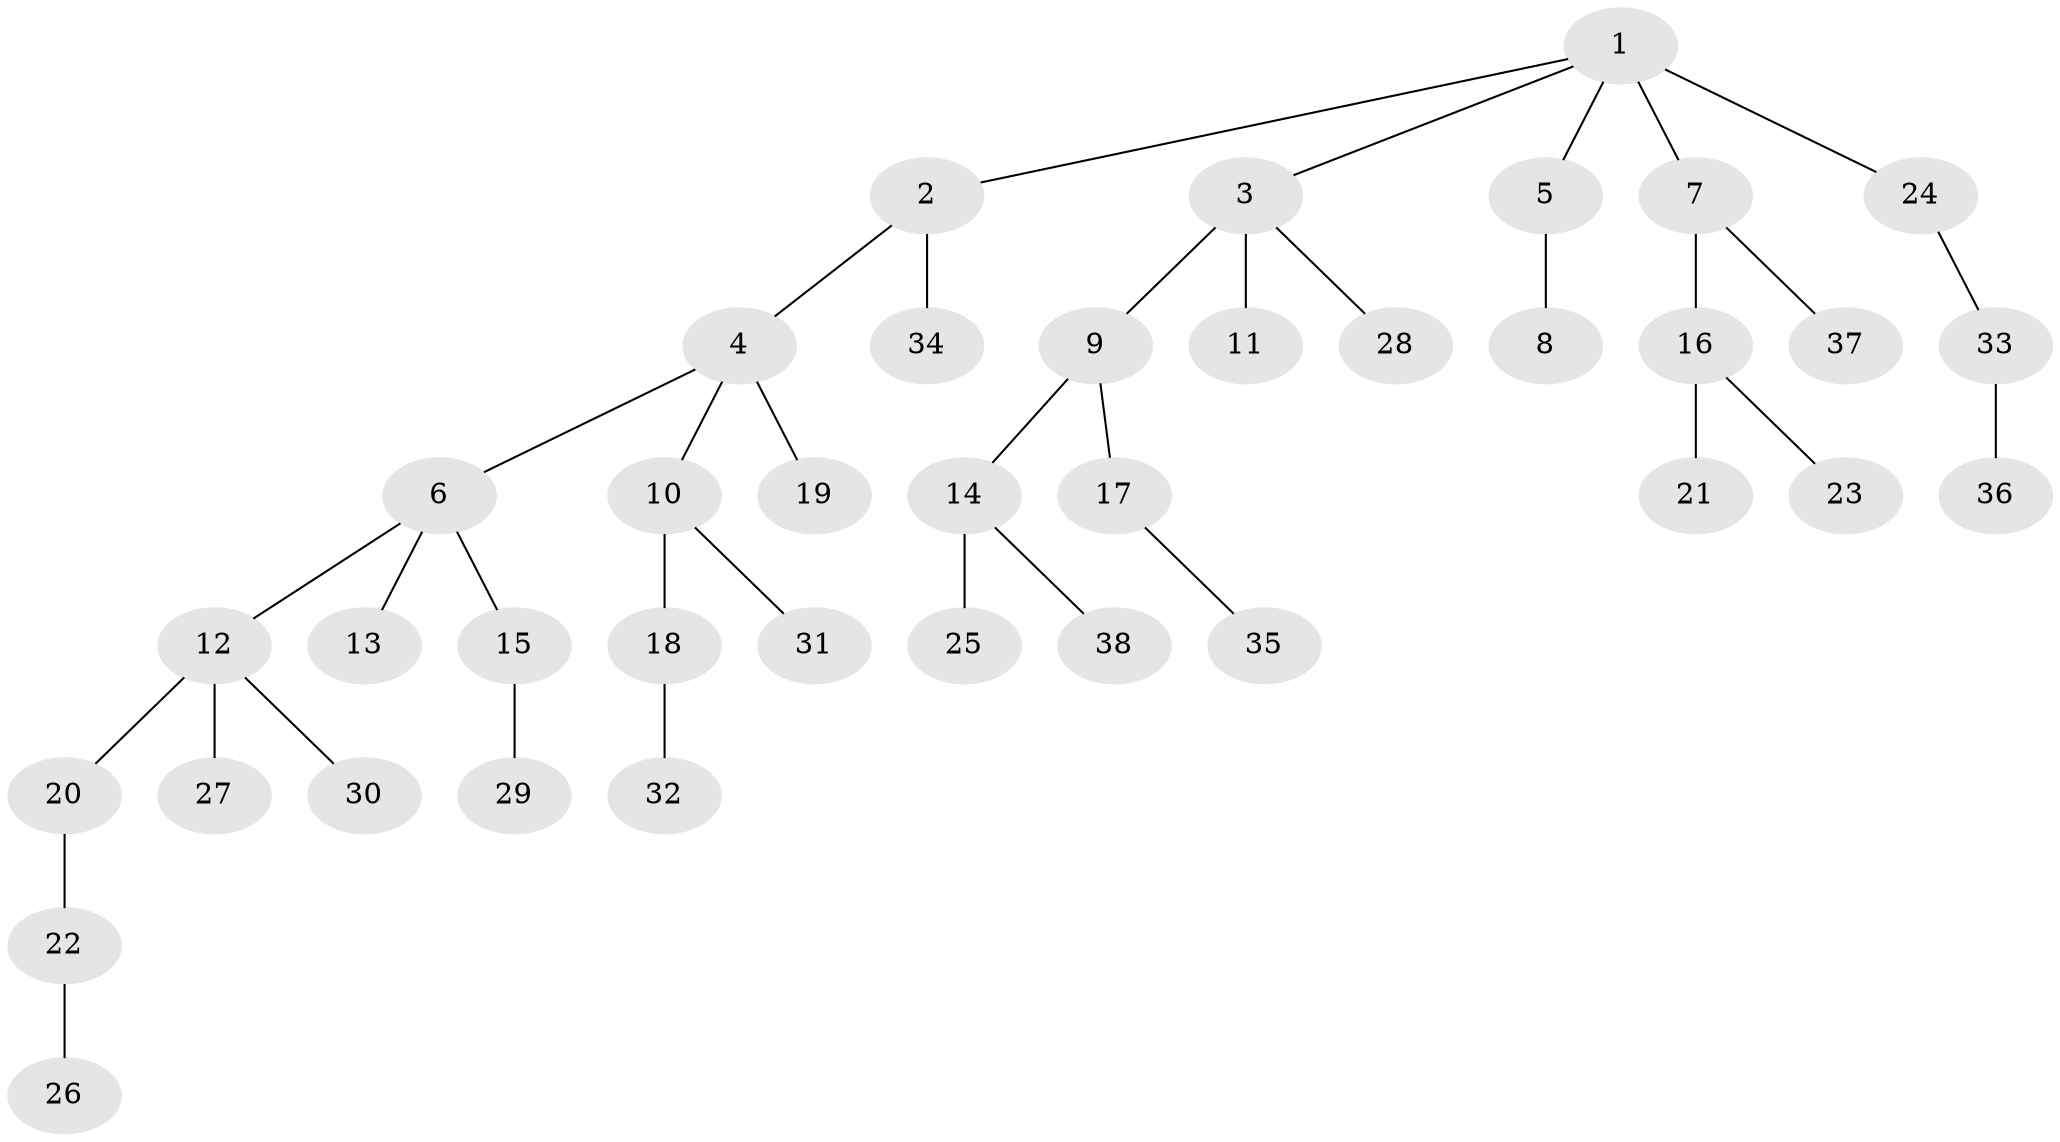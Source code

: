 // original degree distribution, {7: 0.013888888888888888, 4: 0.05555555555555555, 5: 0.041666666666666664, 3: 0.18055555555555555, 1: 0.5138888888888888, 2: 0.19444444444444445}
// Generated by graph-tools (version 1.1) at 2025/36/03/09/25 02:36:51]
// undirected, 38 vertices, 37 edges
graph export_dot {
graph [start="1"]
  node [color=gray90,style=filled];
  1;
  2;
  3;
  4;
  5;
  6;
  7;
  8;
  9;
  10;
  11;
  12;
  13;
  14;
  15;
  16;
  17;
  18;
  19;
  20;
  21;
  22;
  23;
  24;
  25;
  26;
  27;
  28;
  29;
  30;
  31;
  32;
  33;
  34;
  35;
  36;
  37;
  38;
  1 -- 2 [weight=1.0];
  1 -- 3 [weight=1.0];
  1 -- 5 [weight=1.0];
  1 -- 7 [weight=2.0];
  1 -- 24 [weight=1.0];
  2 -- 4 [weight=1.0];
  2 -- 34 [weight=1.0];
  3 -- 9 [weight=1.0];
  3 -- 11 [weight=2.0];
  3 -- 28 [weight=1.0];
  4 -- 6 [weight=1.0];
  4 -- 10 [weight=1.0];
  4 -- 19 [weight=1.0];
  5 -- 8 [weight=1.0];
  6 -- 12 [weight=1.0];
  6 -- 13 [weight=1.0];
  6 -- 15 [weight=1.0];
  7 -- 16 [weight=1.0];
  7 -- 37 [weight=1.0];
  9 -- 14 [weight=1.0];
  9 -- 17 [weight=2.0];
  10 -- 18 [weight=1.0];
  10 -- 31 [weight=1.0];
  12 -- 20 [weight=1.0];
  12 -- 27 [weight=1.0];
  12 -- 30 [weight=1.0];
  14 -- 25 [weight=3.0];
  14 -- 38 [weight=1.0];
  15 -- 29 [weight=1.0];
  16 -- 21 [weight=2.0];
  16 -- 23 [weight=1.0];
  17 -- 35 [weight=1.0];
  18 -- 32 [weight=1.0];
  20 -- 22 [weight=1.0];
  22 -- 26 [weight=1.0];
  24 -- 33 [weight=1.0];
  33 -- 36 [weight=1.0];
}
